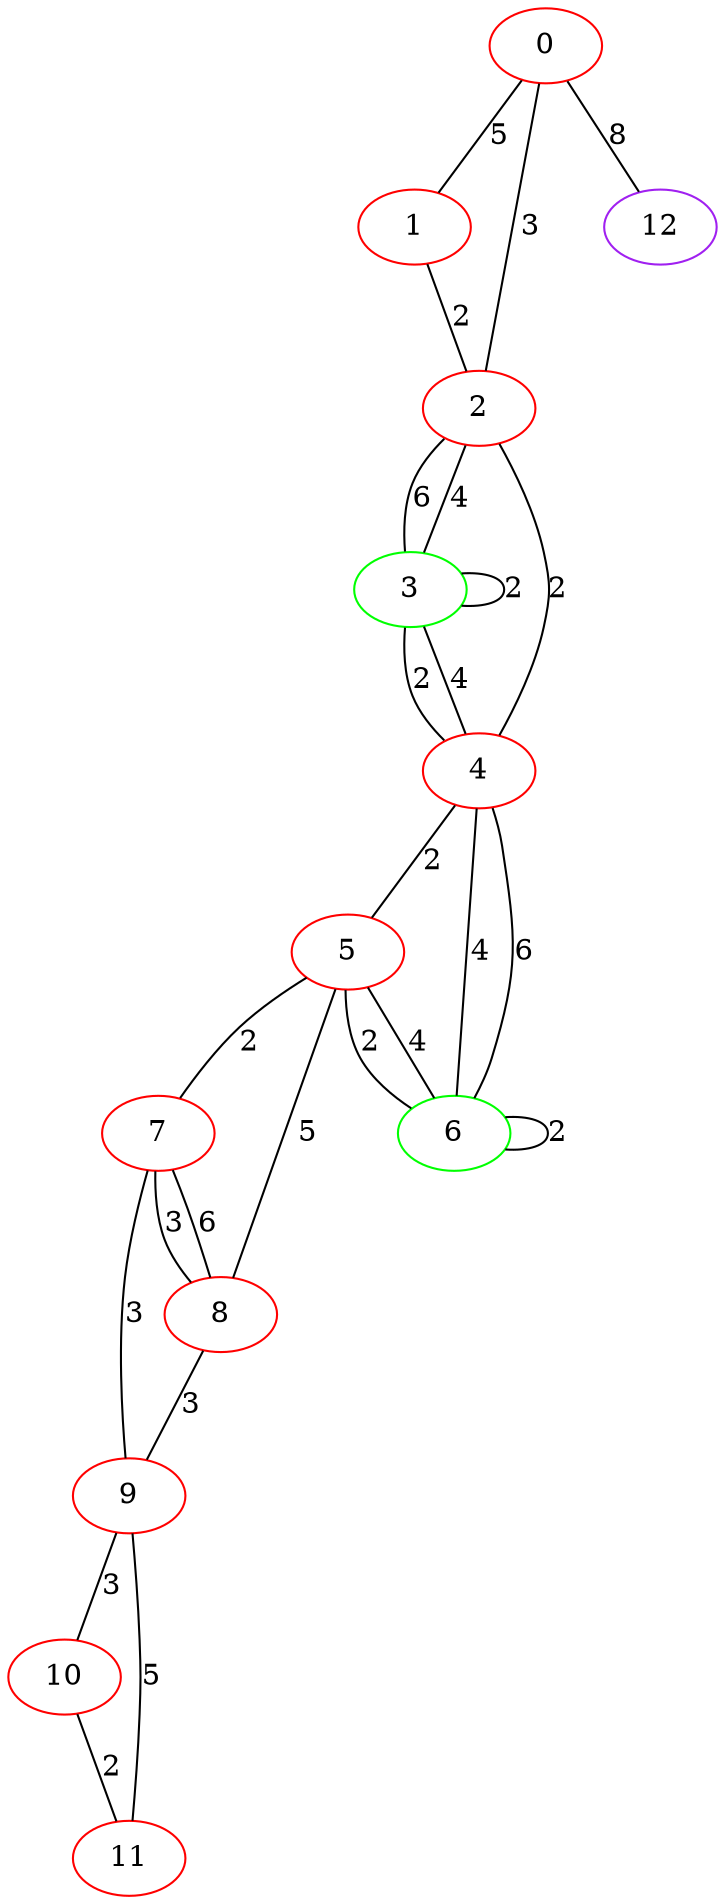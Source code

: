 graph "" {
0 [color=red, weight=1];
1 [color=red, weight=1];
2 [color=red, weight=1];
3 [color=green, weight=2];
4 [color=red, weight=1];
5 [color=red, weight=1];
6 [color=green, weight=2];
7 [color=red, weight=1];
8 [color=red, weight=1];
9 [color=red, weight=1];
10 [color=red, weight=1];
11 [color=red, weight=1];
12 [color=purple, weight=4];
0 -- 1  [key=0, label=5];
0 -- 2  [key=0, label=3];
0 -- 12  [key=0, label=8];
1 -- 2  [key=0, label=2];
2 -- 3  [key=0, label=6];
2 -- 3  [key=1, label=4];
2 -- 4  [key=0, label=2];
3 -- 3  [key=0, label=2];
3 -- 4  [key=0, label=4];
3 -- 4  [key=1, label=2];
4 -- 5  [key=0, label=2];
4 -- 6  [key=0, label=4];
4 -- 6  [key=1, label=6];
5 -- 8  [key=0, label=5];
5 -- 6  [key=0, label=2];
5 -- 6  [key=1, label=4];
5 -- 7  [key=0, label=2];
6 -- 6  [key=0, label=2];
7 -- 8  [key=0, label=6];
7 -- 8  [key=1, label=3];
7 -- 9  [key=0, label=3];
8 -- 9  [key=0, label=3];
9 -- 10  [key=0, label=3];
9 -- 11  [key=0, label=5];
10 -- 11  [key=0, label=2];
}

